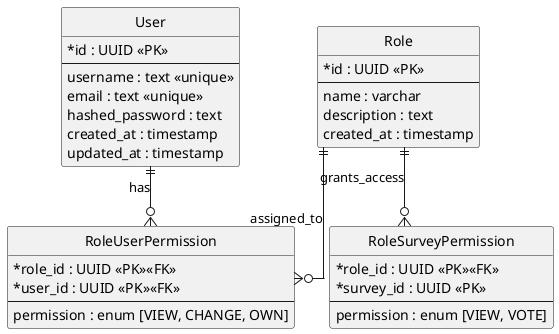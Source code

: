 @startuml
hide circle
skinparam linetype ortho
skinparam classAttributeIconSize 0

entity "User" as User {
  *id : UUID <<PK>>
  --
  username : text <<unique>>
  email : text <<unique>>
  hashed_password : text
  created_at : timestamp
  updated_at : timestamp
}

entity "Role" as Role {
  *id : UUID <<PK>>
  --
  name : varchar
  description : text
  created_at : timestamp
}

entity "RoleUserPermission" as RoleUserPermission {
  *role_id : UUID <<PK>><<FK>>
  *user_id : UUID <<PK>><<FK>>
  --
  permission : enum [VIEW, CHANGE, OWN]
}

entity "RoleSurveyPermission" as RoleSurveyPermission {
  *role_id : UUID <<PK>><<FK>>
  *survey_id : UUID <<PK>>        
  '-- external survey ID
  --
  permission : enum [VIEW, VOTE]
}

User ||--o{ RoleUserPermission : has
Role ||--o{ RoleUserPermission : assigned_to
Role ||--o{ RoleSurveyPermission : grants_access
@enduml
